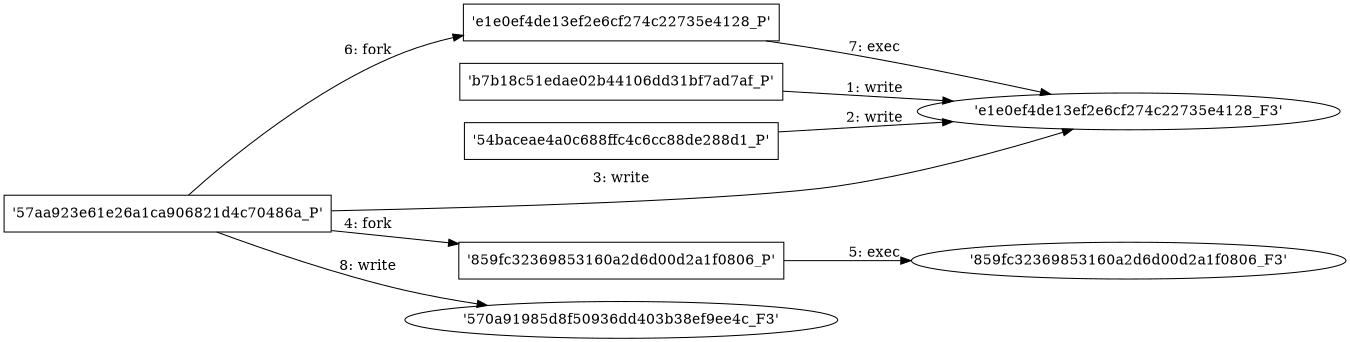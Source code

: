 digraph "D:\Learning\Paper\apt\基于CTI的攻击预警\Dataset\攻击图\ASGfromALLCTI\Threat Source newsletter for April 9, 2020.dot" {
rankdir="LR"
size="9"
fixedsize="false"
splines="true"
nodesep=0.3
ranksep=0
fontsize=10
overlap="scalexy"
engine= "neato"
	"'e1e0ef4de13ef2e6cf274c22735e4128_F3'" [node_type=file shape=ellipse]
	"'b7b18c51edae02b44106dd31bf7ad7af_P'" [node_type=Process shape=box]
	"'b7b18c51edae02b44106dd31bf7ad7af_P'" -> "'e1e0ef4de13ef2e6cf274c22735e4128_F3'" [label="1: write"]
	"'e1e0ef4de13ef2e6cf274c22735e4128_F3'" [node_type=file shape=ellipse]
	"'54baceae4a0c688ffc4c6cc88de288d1_P'" [node_type=Process shape=box]
	"'54baceae4a0c688ffc4c6cc88de288d1_P'" -> "'e1e0ef4de13ef2e6cf274c22735e4128_F3'" [label="2: write"]
	"'e1e0ef4de13ef2e6cf274c22735e4128_F3'" [node_type=file shape=ellipse]
	"'57aa923e61e26a1ca906821d4c70486a_P'" [node_type=Process shape=box]
	"'57aa923e61e26a1ca906821d4c70486a_P'" -> "'e1e0ef4de13ef2e6cf274c22735e4128_F3'" [label="3: write"]
	"'57aa923e61e26a1ca906821d4c70486a_P'" [node_type=Process shape=box]
	"'859fc32369853160a2d6d00d2a1f0806_P'" [node_type=Process shape=box]
	"'57aa923e61e26a1ca906821d4c70486a_P'" -> "'859fc32369853160a2d6d00d2a1f0806_P'" [label="4: fork"]
	"'859fc32369853160a2d6d00d2a1f0806_P'" [node_type=Process shape=box]
	"'859fc32369853160a2d6d00d2a1f0806_F3'" [node_type=File shape=ellipse]
	"'859fc32369853160a2d6d00d2a1f0806_P'" -> "'859fc32369853160a2d6d00d2a1f0806_F3'" [label="5: exec"]
	"'57aa923e61e26a1ca906821d4c70486a_P'" [node_type=Process shape=box]
	"'e1e0ef4de13ef2e6cf274c22735e4128_P'" [node_type=Process shape=box]
	"'57aa923e61e26a1ca906821d4c70486a_P'" -> "'e1e0ef4de13ef2e6cf274c22735e4128_P'" [label="6: fork"]
	"'e1e0ef4de13ef2e6cf274c22735e4128_P'" [node_type=Process shape=box]
	"'e1e0ef4de13ef2e6cf274c22735e4128_F3'" [node_type=File shape=ellipse]
	"'e1e0ef4de13ef2e6cf274c22735e4128_P'" -> "'e1e0ef4de13ef2e6cf274c22735e4128_F3'" [label="7: exec"]
	"'570a91985d8f50936dd403b38ef9ee4c_F3'" [node_type=file shape=ellipse]
	"'57aa923e61e26a1ca906821d4c70486a_P'" [node_type=Process shape=box]
	"'57aa923e61e26a1ca906821d4c70486a_P'" -> "'570a91985d8f50936dd403b38ef9ee4c_F3'" [label="8: write"]
}
